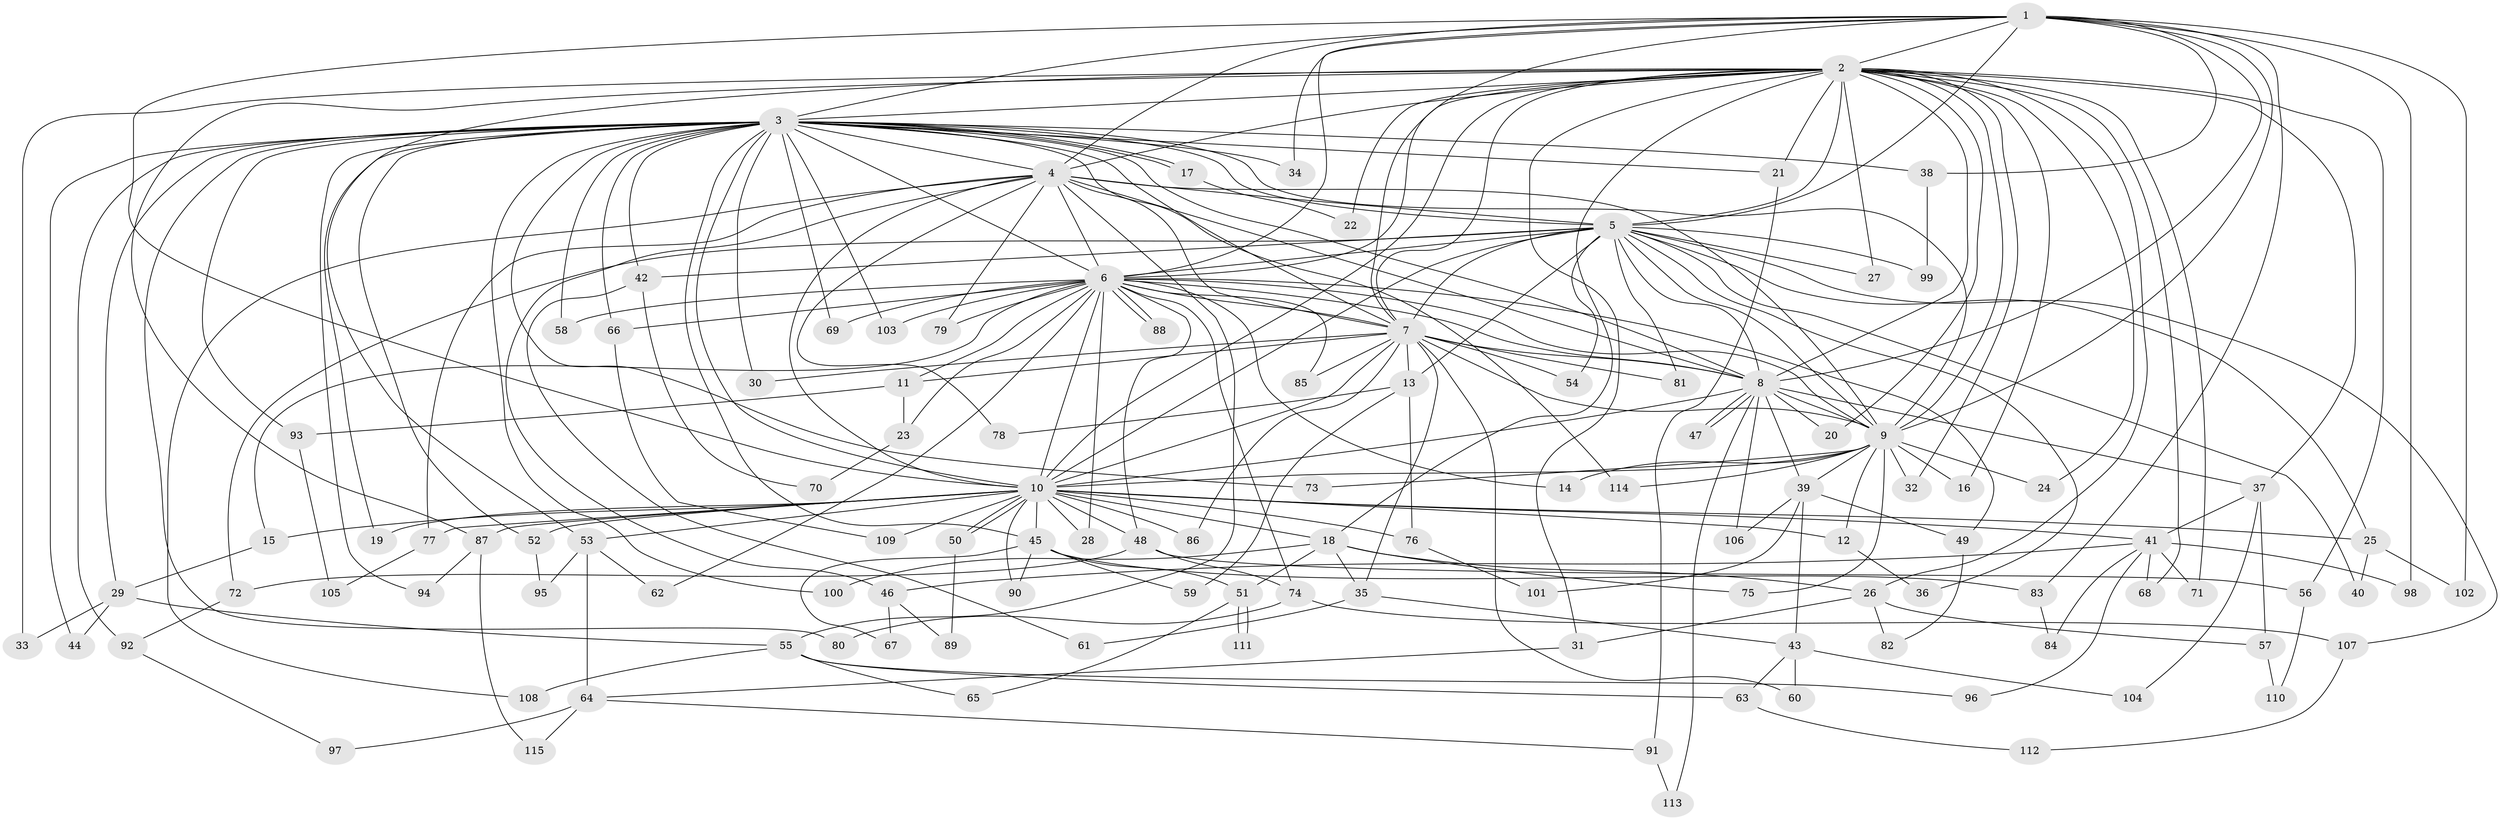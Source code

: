 // coarse degree distribution, {13: 0.011363636363636364, 24: 0.011363636363636364, 29: 0.011363636363636364, 31: 0.011363636363636364, 20: 0.011363636363636364, 22: 0.011363636363636364, 16: 0.022727272727272728, 17: 0.011363636363636364, 4: 0.06818181818181818, 3: 0.19318181818181818, 5: 0.045454545454545456, 2: 0.5113636363636364, 6: 0.056818181818181816, 8: 0.011363636363636364, 7: 0.011363636363636364}
// Generated by graph-tools (version 1.1) at 2025/41/03/06/25 10:41:39]
// undirected, 115 vertices, 255 edges
graph export_dot {
graph [start="1"]
  node [color=gray90,style=filled];
  1;
  2;
  3;
  4;
  5;
  6;
  7;
  8;
  9;
  10;
  11;
  12;
  13;
  14;
  15;
  16;
  17;
  18;
  19;
  20;
  21;
  22;
  23;
  24;
  25;
  26;
  27;
  28;
  29;
  30;
  31;
  32;
  33;
  34;
  35;
  36;
  37;
  38;
  39;
  40;
  41;
  42;
  43;
  44;
  45;
  46;
  47;
  48;
  49;
  50;
  51;
  52;
  53;
  54;
  55;
  56;
  57;
  58;
  59;
  60;
  61;
  62;
  63;
  64;
  65;
  66;
  67;
  68;
  69;
  70;
  71;
  72;
  73;
  74;
  75;
  76;
  77;
  78;
  79;
  80;
  81;
  82;
  83;
  84;
  85;
  86;
  87;
  88;
  89;
  90;
  91;
  92;
  93;
  94;
  95;
  96;
  97;
  98;
  99;
  100;
  101;
  102;
  103;
  104;
  105;
  106;
  107;
  108;
  109;
  110;
  111;
  112;
  113;
  114;
  115;
  1 -- 2;
  1 -- 3;
  1 -- 4;
  1 -- 5;
  1 -- 6;
  1 -- 7;
  1 -- 8;
  1 -- 9;
  1 -- 10;
  1 -- 34;
  1 -- 38;
  1 -- 83;
  1 -- 98;
  1 -- 102;
  2 -- 3;
  2 -- 4;
  2 -- 5;
  2 -- 6;
  2 -- 7;
  2 -- 8;
  2 -- 9;
  2 -- 10;
  2 -- 16;
  2 -- 18;
  2 -- 20;
  2 -- 21;
  2 -- 22;
  2 -- 24;
  2 -- 26;
  2 -- 27;
  2 -- 31;
  2 -- 32;
  2 -- 33;
  2 -- 37;
  2 -- 53;
  2 -- 56;
  2 -- 68;
  2 -- 71;
  2 -- 87;
  3 -- 4;
  3 -- 5;
  3 -- 6;
  3 -- 7;
  3 -- 8;
  3 -- 9;
  3 -- 10;
  3 -- 17;
  3 -- 17;
  3 -- 19;
  3 -- 21;
  3 -- 29;
  3 -- 30;
  3 -- 34;
  3 -- 38;
  3 -- 42;
  3 -- 44;
  3 -- 45;
  3 -- 52;
  3 -- 58;
  3 -- 66;
  3 -- 69;
  3 -- 73;
  3 -- 80;
  3 -- 92;
  3 -- 93;
  3 -- 94;
  3 -- 100;
  3 -- 103;
  3 -- 114;
  4 -- 5;
  4 -- 6;
  4 -- 7;
  4 -- 8;
  4 -- 9;
  4 -- 10;
  4 -- 46;
  4 -- 55;
  4 -- 77;
  4 -- 78;
  4 -- 79;
  4 -- 108;
  5 -- 6;
  5 -- 7;
  5 -- 8;
  5 -- 9;
  5 -- 10;
  5 -- 13;
  5 -- 25;
  5 -- 27;
  5 -- 36;
  5 -- 40;
  5 -- 42;
  5 -- 54;
  5 -- 72;
  5 -- 81;
  5 -- 99;
  5 -- 107;
  6 -- 7;
  6 -- 8;
  6 -- 9;
  6 -- 10;
  6 -- 11;
  6 -- 14;
  6 -- 15;
  6 -- 23;
  6 -- 28;
  6 -- 48;
  6 -- 49;
  6 -- 58;
  6 -- 62;
  6 -- 66;
  6 -- 69;
  6 -- 74;
  6 -- 79;
  6 -- 85;
  6 -- 88;
  6 -- 88;
  6 -- 103;
  7 -- 8;
  7 -- 9;
  7 -- 10;
  7 -- 11;
  7 -- 13;
  7 -- 30;
  7 -- 35;
  7 -- 54;
  7 -- 60;
  7 -- 81;
  7 -- 85;
  7 -- 86;
  8 -- 9;
  8 -- 10;
  8 -- 20;
  8 -- 37;
  8 -- 39;
  8 -- 47;
  8 -- 47;
  8 -- 106;
  8 -- 113;
  9 -- 10;
  9 -- 12;
  9 -- 14;
  9 -- 16;
  9 -- 24;
  9 -- 32;
  9 -- 39;
  9 -- 73;
  9 -- 75;
  9 -- 114;
  10 -- 12;
  10 -- 15;
  10 -- 18;
  10 -- 19;
  10 -- 25;
  10 -- 28;
  10 -- 41;
  10 -- 45;
  10 -- 48;
  10 -- 50;
  10 -- 50;
  10 -- 52;
  10 -- 53;
  10 -- 76;
  10 -- 77;
  10 -- 86;
  10 -- 87;
  10 -- 90;
  10 -- 109;
  11 -- 23;
  11 -- 93;
  12 -- 36;
  13 -- 59;
  13 -- 76;
  13 -- 78;
  15 -- 29;
  17 -- 22;
  18 -- 26;
  18 -- 35;
  18 -- 51;
  18 -- 75;
  18 -- 100;
  21 -- 91;
  23 -- 70;
  25 -- 40;
  25 -- 102;
  26 -- 31;
  26 -- 57;
  26 -- 82;
  29 -- 33;
  29 -- 44;
  29 -- 55;
  31 -- 64;
  35 -- 43;
  35 -- 61;
  37 -- 41;
  37 -- 57;
  37 -- 104;
  38 -- 99;
  39 -- 43;
  39 -- 49;
  39 -- 101;
  39 -- 106;
  41 -- 46;
  41 -- 68;
  41 -- 71;
  41 -- 84;
  41 -- 96;
  41 -- 98;
  42 -- 61;
  42 -- 70;
  43 -- 60;
  43 -- 63;
  43 -- 104;
  45 -- 51;
  45 -- 59;
  45 -- 67;
  45 -- 83;
  45 -- 90;
  46 -- 67;
  46 -- 89;
  48 -- 56;
  48 -- 72;
  48 -- 74;
  49 -- 82;
  50 -- 89;
  51 -- 65;
  51 -- 111;
  51 -- 111;
  52 -- 95;
  53 -- 62;
  53 -- 64;
  53 -- 95;
  55 -- 63;
  55 -- 65;
  55 -- 96;
  55 -- 108;
  56 -- 110;
  57 -- 110;
  63 -- 112;
  64 -- 91;
  64 -- 97;
  64 -- 115;
  66 -- 109;
  72 -- 92;
  74 -- 80;
  74 -- 107;
  76 -- 101;
  77 -- 105;
  83 -- 84;
  87 -- 94;
  87 -- 115;
  91 -- 113;
  92 -- 97;
  93 -- 105;
  107 -- 112;
}
